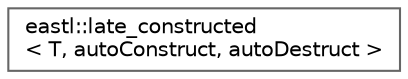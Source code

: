 digraph "类继承关系图"
{
 // LATEX_PDF_SIZE
  bgcolor="transparent";
  edge [fontname=Helvetica,fontsize=10,labelfontname=Helvetica,labelfontsize=10];
  node [fontname=Helvetica,fontsize=10,shape=box,height=0.2,width=0.4];
  rankdir="LR";
  Node0 [id="Node000000",label="eastl::late_constructed\l\< T, autoConstruct, autoDestruct \>",height=0.2,width=0.4,color="grey40", fillcolor="white", style="filled",URL="$classeastl_1_1late__constructed.html",tooltip=" "];
}
